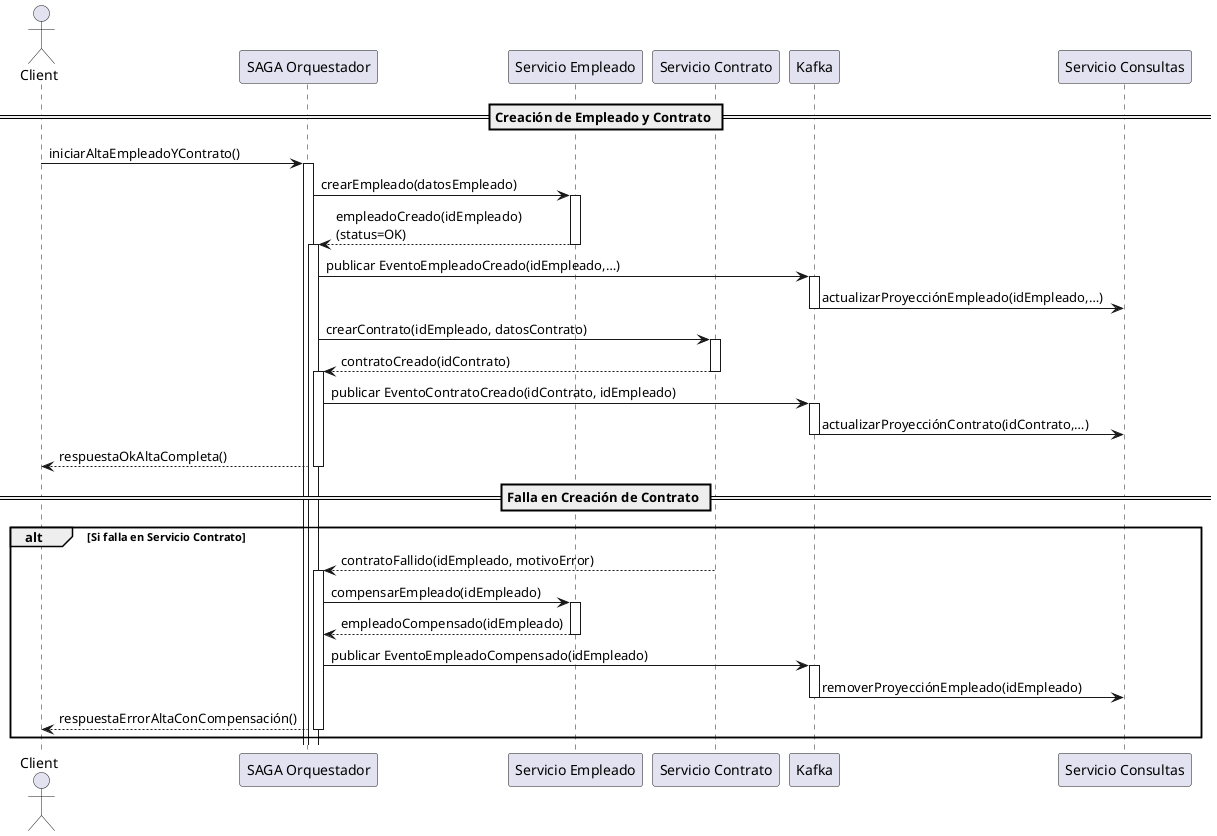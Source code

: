 @startuml
actor Client
participant "SAGA Orquestador" as SAGA
participant "Servicio Empleado" as SE
participant "Servicio Contrato" as SC
participant "Kafka" as K
participant "Servicio Consultas" as QC

== Creación de Empleado y Contrato ==
Client -> SAGA: iniciarAltaEmpleadoYContrato()
activate SAGA

SAGA -> SE: crearEmpleado(datosEmpleado)
activate SE
SE --> SAGA: empleadoCreado(idEmpleado)\n(status=OK)
deactivate SE
activate SAGA

SAGA -> K: publicar EventoEmpleadoCreado(idEmpleado,…)
activate K
K -> QC: actualizarProyecciónEmpleado(idEmpleado,…)
deactivate K

SAGA -> SC: crearContrato(idEmpleado, datosContrato)
activate SC
SC --> SAGA: contratoCreado(idContrato)
deactivate SC
activate SAGA

SAGA -> K: publicar EventoContratoCreado(idContrato, idEmpleado)
activate K
K -> QC: actualizarProyecciónContrato(idContrato,…)
deactivate K

SAGA --> Client: respuestaOkAltaCompleta()
deactivate SAGA

== Falla en Creación de Contrato ==
alt Si falla en Servicio Contrato
  SC --> SAGA: contratoFallido(idEmpleado, motivoError)
  activate SAGA

  SAGA -> SE: compensarEmpleado(idEmpleado)
  activate SE
  SE --> SAGA: empleadoCompensado(idEmpleado)
  deactivate SE

  SAGA -> K: publicar EventoEmpleadoCompensado(idEmpleado)
  activate K
  K -> QC: removerProyecciónEmpleado(idEmpleado)
  deactivate K

  SAGA --> Client: respuestaErrorAltaConCompensación()
  deactivate SAGA
end
@enduml

